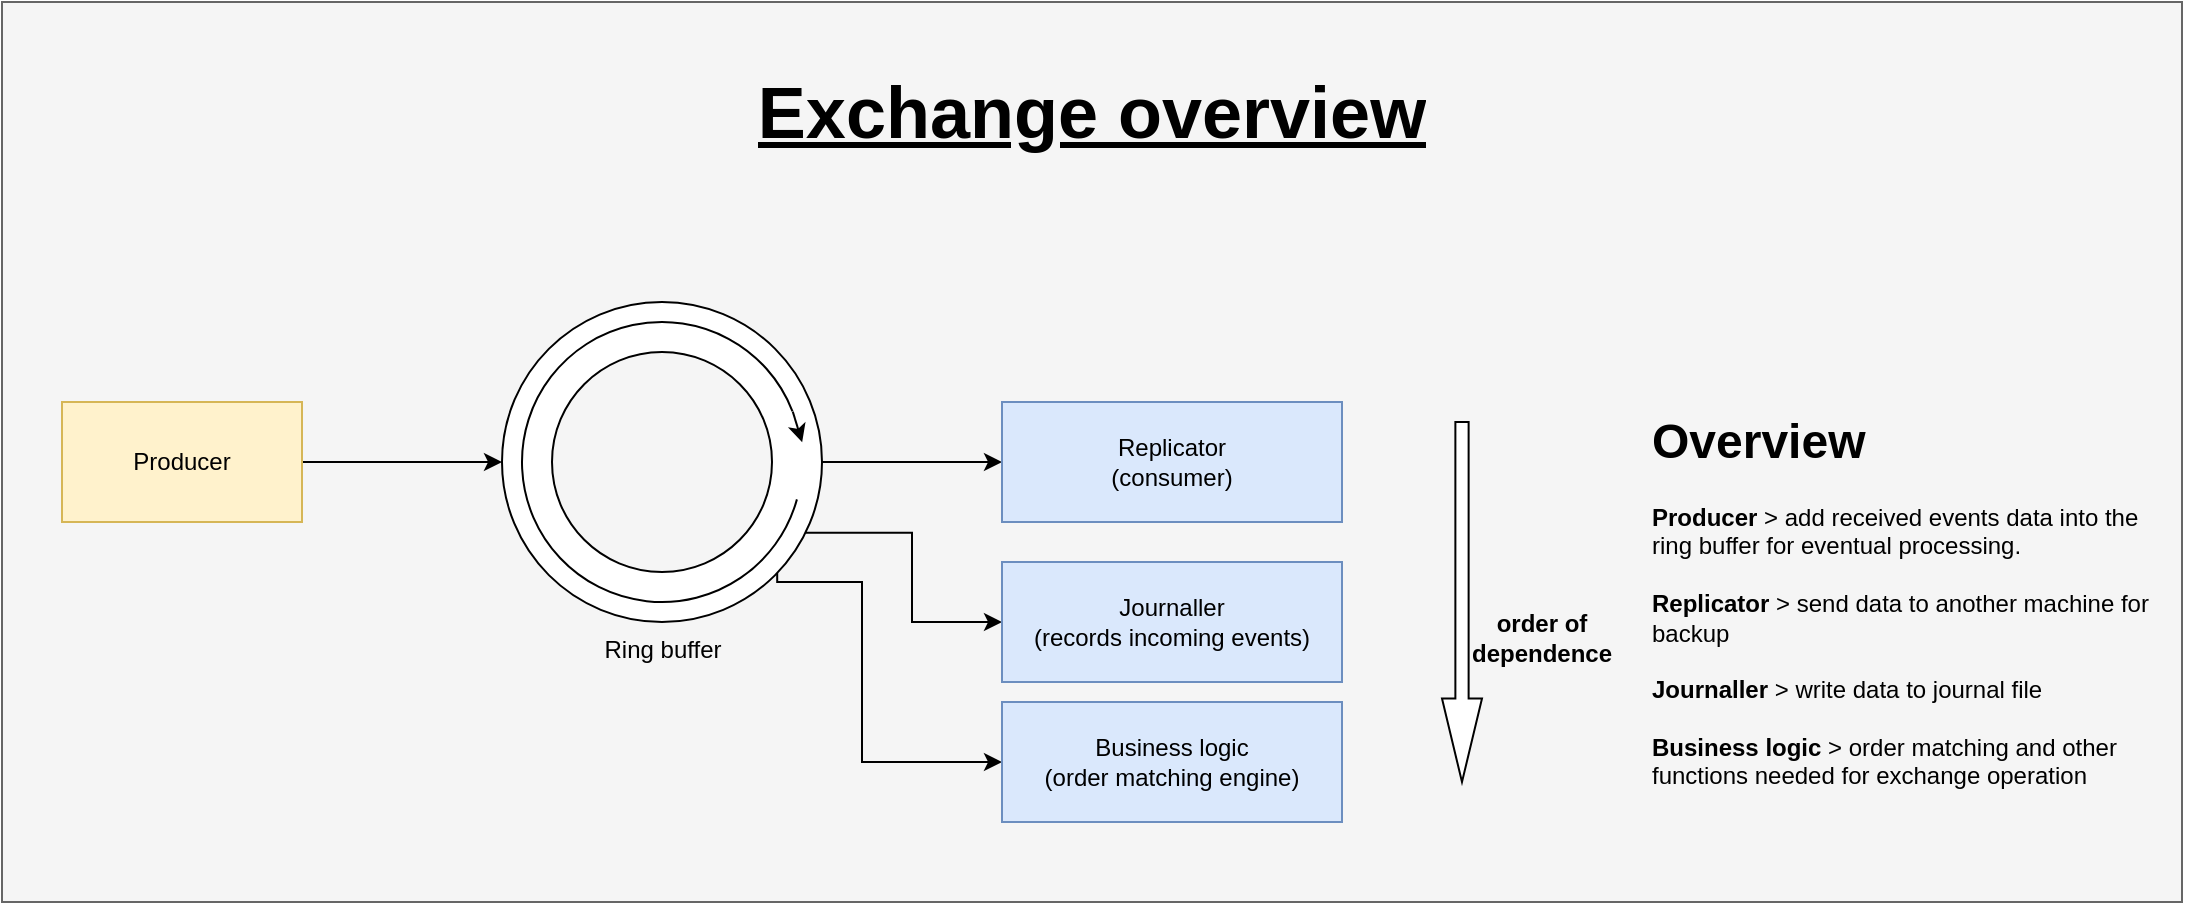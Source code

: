 <mxfile version="20.7.4" type="device"><diagram id="3P5HbIGybSeDbnfDGGmd" name="Page-1"><mxGraphModel dx="1997" dy="669" grid="1" gridSize="10" guides="1" tooltips="1" connect="1" arrows="1" fold="1" page="1" pageScale="1" pageWidth="850" pageHeight="1100" math="0" shadow="0"><root><mxCell id="0"/><mxCell id="1" parent="0"/><mxCell id="DAkHuFFob9Ehm1qlSrnc-20" value="" style="rounded=0;whiteSpace=wrap;html=1;fillColor=#f5f5f5;fontColor=#333333;strokeColor=#666666;" vertex="1" parent="1"><mxGeometry x="-540" y="220" width="1090" height="450" as="geometry"/></mxCell><mxCell id="DAkHuFFob9Ehm1qlSrnc-4" style="edgeStyle=orthogonalEdgeStyle;rounded=0;orthogonalLoop=1;jettySize=auto;html=1;" edge="1" parent="1" source="DAkHuFFob9Ehm1qlSrnc-1" target="DAkHuFFob9Ehm1qlSrnc-3"><mxGeometry relative="1" as="geometry"/></mxCell><mxCell id="DAkHuFFob9Ehm1qlSrnc-1" value="Producer" style="rounded=0;whiteSpace=wrap;html=1;fillColor=#fff2cc;strokeColor=#d6b656;" vertex="1" parent="1"><mxGeometry x="-510" y="420" width="120" height="60" as="geometry"/></mxCell><mxCell id="DAkHuFFob9Ehm1qlSrnc-6" style="edgeStyle=orthogonalEdgeStyle;rounded=0;orthogonalLoop=1;jettySize=auto;html=1;entryX=0;entryY=0.5;entryDx=0;entryDy=0;exitX=0.949;exitY=0.721;exitDx=0;exitDy=0;exitPerimeter=0;" edge="1" parent="1" source="DAkHuFFob9Ehm1qlSrnc-3" target="DAkHuFFob9Ehm1qlSrnc-5"><mxGeometry relative="1" as="geometry"/></mxCell><mxCell id="DAkHuFFob9Ehm1qlSrnc-8" style="edgeStyle=orthogonalEdgeStyle;rounded=0;orthogonalLoop=1;jettySize=auto;html=1;" edge="1" parent="1" source="DAkHuFFob9Ehm1qlSrnc-3" target="DAkHuFFob9Ehm1qlSrnc-7"><mxGeometry relative="1" as="geometry"/></mxCell><mxCell id="DAkHuFFob9Ehm1qlSrnc-10" style="edgeStyle=orthogonalEdgeStyle;rounded=0;orthogonalLoop=1;jettySize=auto;html=1;entryX=0;entryY=0.5;entryDx=0;entryDy=0;exitX=0.86;exitY=0.846;exitDx=0;exitDy=0;exitPerimeter=0;" edge="1" parent="1" source="DAkHuFFob9Ehm1qlSrnc-3" target="DAkHuFFob9Ehm1qlSrnc-9"><mxGeometry relative="1" as="geometry"><Array as="points"><mxPoint x="-152" y="510"/><mxPoint x="-110" y="510"/><mxPoint x="-110" y="600"/></Array></mxGeometry></mxCell><mxCell id="DAkHuFFob9Ehm1qlSrnc-3" value="Ring buffer" style="verticalLabelPosition=bottom;verticalAlign=top;html=1;shape=mxgraph.basic.donut;dx=25;" vertex="1" parent="1"><mxGeometry x="-290" y="370" width="160" height="160" as="geometry"/></mxCell><mxCell id="DAkHuFFob9Ehm1qlSrnc-5" value="Journaller&lt;br&gt;(records incoming events)" style="rounded=0;whiteSpace=wrap;html=1;fillColor=#dae8fc;strokeColor=#6c8ebf;" vertex="1" parent="1"><mxGeometry x="-40" y="500" width="170" height="60" as="geometry"/></mxCell><mxCell id="DAkHuFFob9Ehm1qlSrnc-7" value="Replicator&lt;br&gt;(consumer)" style="rounded=0;whiteSpace=wrap;html=1;fillColor=#dae8fc;strokeColor=#6c8ebf;" vertex="1" parent="1"><mxGeometry x="-40" y="420" width="170" height="60" as="geometry"/></mxCell><mxCell id="DAkHuFFob9Ehm1qlSrnc-9" value="Business logic &lt;br&gt;(order matching engine)" style="rounded=0;whiteSpace=wrap;html=1;fillColor=#dae8fc;strokeColor=#6c8ebf;" vertex="1" parent="1"><mxGeometry x="-40" y="570" width="170" height="60" as="geometry"/></mxCell><mxCell id="DAkHuFFob9Ehm1qlSrnc-14" value="" style="verticalLabelPosition=bottom;verticalAlign=top;html=1;shape=mxgraph.basic.arc;startAngle=0.293;endAngle=0.191;" vertex="1" parent="1"><mxGeometry x="-280" y="380" width="140" height="140" as="geometry"/></mxCell><mxCell id="DAkHuFFob9Ehm1qlSrnc-15" value="" style="endArrow=classic;html=1;rounded=0;exitX=0.967;exitY=0.32;exitDx=0;exitDy=0;exitPerimeter=0;entryX=0.938;entryY=0.438;entryDx=0;entryDy=0;entryPerimeter=0;" edge="1" parent="1" source="DAkHuFFob9Ehm1qlSrnc-14" target="DAkHuFFob9Ehm1qlSrnc-3"><mxGeometry width="50" height="50" relative="1" as="geometry"><mxPoint x="-150" y="420" as="sourcePoint"/><mxPoint x="-100" y="370" as="targetPoint"/></mxGeometry></mxCell><mxCell id="DAkHuFFob9Ehm1qlSrnc-16" value="" style="shape=singleArrow;direction=south;whiteSpace=wrap;html=1;arrowWidth=0.331;arrowSize=0.232;" vertex="1" parent="1"><mxGeometry x="180" y="430" width="20" height="180" as="geometry"/></mxCell><mxCell id="DAkHuFFob9Ehm1qlSrnc-18" value="&lt;h1&gt;&lt;span style=&quot;background-color: initial;&quot;&gt;Overview&lt;/span&gt;&lt;/h1&gt;&lt;div&gt;&lt;span style=&quot;background-color: initial;&quot;&gt;&lt;b&gt;Producer &lt;/b&gt;&amp;gt; add received events data into the ring buffer for eventual processing.&lt;/span&gt;&lt;/div&gt;&lt;div&gt;&lt;span style=&quot;background-color: initial;&quot;&gt;&lt;br&gt;&lt;/span&gt;&lt;/div&gt;&lt;div&gt;&lt;span style=&quot;background-color: initial;&quot;&gt;&lt;b&gt;Replicator&lt;/b&gt; &amp;gt; send data to another machine for backup&lt;/span&gt;&lt;br&gt;&lt;/div&gt;&lt;div&gt;&lt;span style=&quot;background-color: initial;&quot;&gt;&lt;br&gt;&lt;/span&gt;&lt;/div&gt;&lt;div&gt;&lt;span style=&quot;background-color: initial;&quot;&gt;&lt;b&gt;Journaller&lt;/b&gt;&amp;nbsp;&amp;gt; write data to journal file&lt;/span&gt;&lt;/div&gt;&lt;div&gt;&lt;span style=&quot;background-color: initial;&quot;&gt;&lt;br&gt;&lt;/span&gt;&lt;/div&gt;&lt;div&gt;&lt;span style=&quot;background-color: initial;&quot;&gt;&lt;b&gt;Business logic &lt;/b&gt;&amp;gt; order matching and other functions needed for exchange operation&lt;/span&gt;&lt;/div&gt;&lt;div&gt;&lt;span style=&quot;background-color: initial;&quot;&gt;&lt;br&gt;&lt;/span&gt;&lt;/div&gt;" style="text;html=1;strokeColor=none;fillColor=none;spacing=5;spacingTop=-20;whiteSpace=wrap;overflow=hidden;rounded=0;" vertex="1" parent="1"><mxGeometry x="280" y="420" width="260" height="200" as="geometry"/></mxCell><mxCell id="DAkHuFFob9Ehm1qlSrnc-19" value="&lt;b style=&quot;border-color: var(--border-color);&quot;&gt;order of dependence&lt;/b&gt;" style="text;html=1;strokeColor=none;fillColor=none;align=center;verticalAlign=middle;whiteSpace=wrap;rounded=0;" vertex="1" parent="1"><mxGeometry x="210" y="505" width="40" height="65" as="geometry"/></mxCell><mxCell id="DAkHuFFob9Ehm1qlSrnc-21" value="&lt;h1 style=&quot;font-size: 36px;&quot;&gt;&lt;span style=&quot;background-color: initial;&quot;&gt;&lt;font style=&quot;font-size: 36px;&quot;&gt;&lt;u&gt;Exchange overview&lt;/u&gt;&lt;/font&gt;&lt;/span&gt;&lt;/h1&gt;" style="text;html=1;strokeColor=none;fillColor=none;spacing=5;spacingTop=-20;whiteSpace=wrap;overflow=hidden;rounded=0;align=center;" vertex="1" parent="1"><mxGeometry x="-225" y="240" width="460" height="80" as="geometry"/></mxCell></root></mxGraphModel></diagram></mxfile>